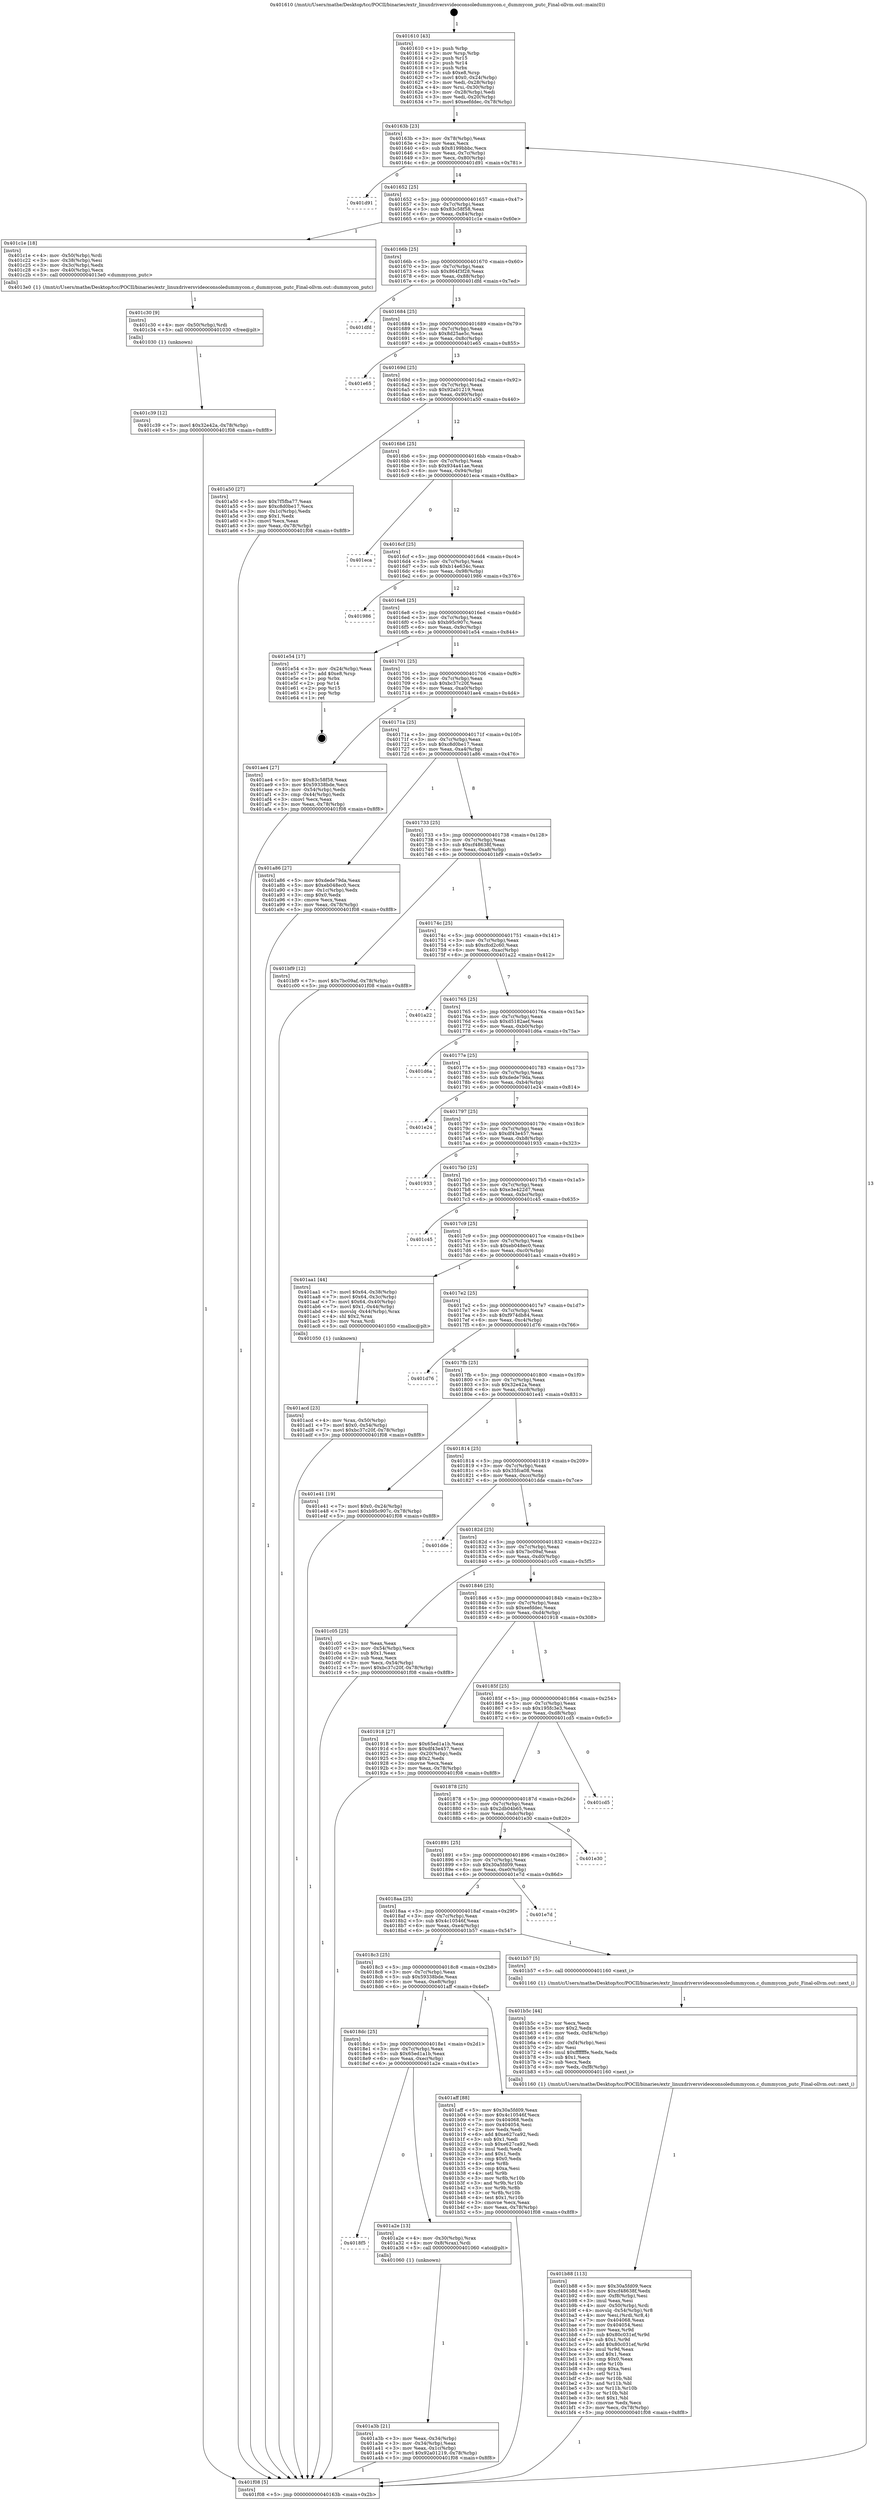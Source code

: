 digraph "0x401610" {
  label = "0x401610 (/mnt/c/Users/mathe/Desktop/tcc/POCII/binaries/extr_linuxdriversvideoconsoledummycon.c_dummycon_putc_Final-ollvm.out::main(0))"
  labelloc = "t"
  node[shape=record]

  Entry [label="",width=0.3,height=0.3,shape=circle,fillcolor=black,style=filled]
  "0x40163b" [label="{
     0x40163b [23]\l
     | [instrs]\l
     &nbsp;&nbsp;0x40163b \<+3\>: mov -0x78(%rbp),%eax\l
     &nbsp;&nbsp;0x40163e \<+2\>: mov %eax,%ecx\l
     &nbsp;&nbsp;0x401640 \<+6\>: sub $0x8199bbbc,%ecx\l
     &nbsp;&nbsp;0x401646 \<+3\>: mov %eax,-0x7c(%rbp)\l
     &nbsp;&nbsp;0x401649 \<+3\>: mov %ecx,-0x80(%rbp)\l
     &nbsp;&nbsp;0x40164c \<+6\>: je 0000000000401d91 \<main+0x781\>\l
  }"]
  "0x401d91" [label="{
     0x401d91\l
  }", style=dashed]
  "0x401652" [label="{
     0x401652 [25]\l
     | [instrs]\l
     &nbsp;&nbsp;0x401652 \<+5\>: jmp 0000000000401657 \<main+0x47\>\l
     &nbsp;&nbsp;0x401657 \<+3\>: mov -0x7c(%rbp),%eax\l
     &nbsp;&nbsp;0x40165a \<+5\>: sub $0x83c58f58,%eax\l
     &nbsp;&nbsp;0x40165f \<+6\>: mov %eax,-0x84(%rbp)\l
     &nbsp;&nbsp;0x401665 \<+6\>: je 0000000000401c1e \<main+0x60e\>\l
  }"]
  Exit [label="",width=0.3,height=0.3,shape=circle,fillcolor=black,style=filled,peripheries=2]
  "0x401c1e" [label="{
     0x401c1e [18]\l
     | [instrs]\l
     &nbsp;&nbsp;0x401c1e \<+4\>: mov -0x50(%rbp),%rdi\l
     &nbsp;&nbsp;0x401c22 \<+3\>: mov -0x38(%rbp),%esi\l
     &nbsp;&nbsp;0x401c25 \<+3\>: mov -0x3c(%rbp),%edx\l
     &nbsp;&nbsp;0x401c28 \<+3\>: mov -0x40(%rbp),%ecx\l
     &nbsp;&nbsp;0x401c2b \<+5\>: call 00000000004013e0 \<dummycon_putc\>\l
     | [calls]\l
     &nbsp;&nbsp;0x4013e0 \{1\} (/mnt/c/Users/mathe/Desktop/tcc/POCII/binaries/extr_linuxdriversvideoconsoledummycon.c_dummycon_putc_Final-ollvm.out::dummycon_putc)\l
  }"]
  "0x40166b" [label="{
     0x40166b [25]\l
     | [instrs]\l
     &nbsp;&nbsp;0x40166b \<+5\>: jmp 0000000000401670 \<main+0x60\>\l
     &nbsp;&nbsp;0x401670 \<+3\>: mov -0x7c(%rbp),%eax\l
     &nbsp;&nbsp;0x401673 \<+5\>: sub $0x864f3f28,%eax\l
     &nbsp;&nbsp;0x401678 \<+6\>: mov %eax,-0x88(%rbp)\l
     &nbsp;&nbsp;0x40167e \<+6\>: je 0000000000401dfd \<main+0x7ed\>\l
  }"]
  "0x401c39" [label="{
     0x401c39 [12]\l
     | [instrs]\l
     &nbsp;&nbsp;0x401c39 \<+7\>: movl $0x32e42a,-0x78(%rbp)\l
     &nbsp;&nbsp;0x401c40 \<+5\>: jmp 0000000000401f08 \<main+0x8f8\>\l
  }"]
  "0x401dfd" [label="{
     0x401dfd\l
  }", style=dashed]
  "0x401684" [label="{
     0x401684 [25]\l
     | [instrs]\l
     &nbsp;&nbsp;0x401684 \<+5\>: jmp 0000000000401689 \<main+0x79\>\l
     &nbsp;&nbsp;0x401689 \<+3\>: mov -0x7c(%rbp),%eax\l
     &nbsp;&nbsp;0x40168c \<+5\>: sub $0x8d25ae5c,%eax\l
     &nbsp;&nbsp;0x401691 \<+6\>: mov %eax,-0x8c(%rbp)\l
     &nbsp;&nbsp;0x401697 \<+6\>: je 0000000000401e65 \<main+0x855\>\l
  }"]
  "0x401c30" [label="{
     0x401c30 [9]\l
     | [instrs]\l
     &nbsp;&nbsp;0x401c30 \<+4\>: mov -0x50(%rbp),%rdi\l
     &nbsp;&nbsp;0x401c34 \<+5\>: call 0000000000401030 \<free@plt\>\l
     | [calls]\l
     &nbsp;&nbsp;0x401030 \{1\} (unknown)\l
  }"]
  "0x401e65" [label="{
     0x401e65\l
  }", style=dashed]
  "0x40169d" [label="{
     0x40169d [25]\l
     | [instrs]\l
     &nbsp;&nbsp;0x40169d \<+5\>: jmp 00000000004016a2 \<main+0x92\>\l
     &nbsp;&nbsp;0x4016a2 \<+3\>: mov -0x7c(%rbp),%eax\l
     &nbsp;&nbsp;0x4016a5 \<+5\>: sub $0x92a01219,%eax\l
     &nbsp;&nbsp;0x4016aa \<+6\>: mov %eax,-0x90(%rbp)\l
     &nbsp;&nbsp;0x4016b0 \<+6\>: je 0000000000401a50 \<main+0x440\>\l
  }"]
  "0x401b88" [label="{
     0x401b88 [113]\l
     | [instrs]\l
     &nbsp;&nbsp;0x401b88 \<+5\>: mov $0x30a5fd09,%ecx\l
     &nbsp;&nbsp;0x401b8d \<+5\>: mov $0xcf48638f,%edx\l
     &nbsp;&nbsp;0x401b92 \<+6\>: mov -0xf8(%rbp),%esi\l
     &nbsp;&nbsp;0x401b98 \<+3\>: imul %eax,%esi\l
     &nbsp;&nbsp;0x401b9b \<+4\>: mov -0x50(%rbp),%rdi\l
     &nbsp;&nbsp;0x401b9f \<+4\>: movslq -0x54(%rbp),%r8\l
     &nbsp;&nbsp;0x401ba3 \<+4\>: mov %esi,(%rdi,%r8,4)\l
     &nbsp;&nbsp;0x401ba7 \<+7\>: mov 0x404068,%eax\l
     &nbsp;&nbsp;0x401bae \<+7\>: mov 0x404054,%esi\l
     &nbsp;&nbsp;0x401bb5 \<+3\>: mov %eax,%r9d\l
     &nbsp;&nbsp;0x401bb8 \<+7\>: sub $0x80c031ef,%r9d\l
     &nbsp;&nbsp;0x401bbf \<+4\>: sub $0x1,%r9d\l
     &nbsp;&nbsp;0x401bc3 \<+7\>: add $0x80c031ef,%r9d\l
     &nbsp;&nbsp;0x401bca \<+4\>: imul %r9d,%eax\l
     &nbsp;&nbsp;0x401bce \<+3\>: and $0x1,%eax\l
     &nbsp;&nbsp;0x401bd1 \<+3\>: cmp $0x0,%eax\l
     &nbsp;&nbsp;0x401bd4 \<+4\>: sete %r10b\l
     &nbsp;&nbsp;0x401bd8 \<+3\>: cmp $0xa,%esi\l
     &nbsp;&nbsp;0x401bdb \<+4\>: setl %r11b\l
     &nbsp;&nbsp;0x401bdf \<+3\>: mov %r10b,%bl\l
     &nbsp;&nbsp;0x401be2 \<+3\>: and %r11b,%bl\l
     &nbsp;&nbsp;0x401be5 \<+3\>: xor %r11b,%r10b\l
     &nbsp;&nbsp;0x401be8 \<+3\>: or %r10b,%bl\l
     &nbsp;&nbsp;0x401beb \<+3\>: test $0x1,%bl\l
     &nbsp;&nbsp;0x401bee \<+3\>: cmovne %edx,%ecx\l
     &nbsp;&nbsp;0x401bf1 \<+3\>: mov %ecx,-0x78(%rbp)\l
     &nbsp;&nbsp;0x401bf4 \<+5\>: jmp 0000000000401f08 \<main+0x8f8\>\l
  }"]
  "0x401a50" [label="{
     0x401a50 [27]\l
     | [instrs]\l
     &nbsp;&nbsp;0x401a50 \<+5\>: mov $0x7f5fba77,%eax\l
     &nbsp;&nbsp;0x401a55 \<+5\>: mov $0xc8d0be17,%ecx\l
     &nbsp;&nbsp;0x401a5a \<+3\>: mov -0x1c(%rbp),%edx\l
     &nbsp;&nbsp;0x401a5d \<+3\>: cmp $0x1,%edx\l
     &nbsp;&nbsp;0x401a60 \<+3\>: cmovl %ecx,%eax\l
     &nbsp;&nbsp;0x401a63 \<+3\>: mov %eax,-0x78(%rbp)\l
     &nbsp;&nbsp;0x401a66 \<+5\>: jmp 0000000000401f08 \<main+0x8f8\>\l
  }"]
  "0x4016b6" [label="{
     0x4016b6 [25]\l
     | [instrs]\l
     &nbsp;&nbsp;0x4016b6 \<+5\>: jmp 00000000004016bb \<main+0xab\>\l
     &nbsp;&nbsp;0x4016bb \<+3\>: mov -0x7c(%rbp),%eax\l
     &nbsp;&nbsp;0x4016be \<+5\>: sub $0x934a41ae,%eax\l
     &nbsp;&nbsp;0x4016c3 \<+6\>: mov %eax,-0x94(%rbp)\l
     &nbsp;&nbsp;0x4016c9 \<+6\>: je 0000000000401eca \<main+0x8ba\>\l
  }"]
  "0x401b5c" [label="{
     0x401b5c [44]\l
     | [instrs]\l
     &nbsp;&nbsp;0x401b5c \<+2\>: xor %ecx,%ecx\l
     &nbsp;&nbsp;0x401b5e \<+5\>: mov $0x2,%edx\l
     &nbsp;&nbsp;0x401b63 \<+6\>: mov %edx,-0xf4(%rbp)\l
     &nbsp;&nbsp;0x401b69 \<+1\>: cltd\l
     &nbsp;&nbsp;0x401b6a \<+6\>: mov -0xf4(%rbp),%esi\l
     &nbsp;&nbsp;0x401b70 \<+2\>: idiv %esi\l
     &nbsp;&nbsp;0x401b72 \<+6\>: imul $0xfffffffe,%edx,%edx\l
     &nbsp;&nbsp;0x401b78 \<+3\>: sub $0x1,%ecx\l
     &nbsp;&nbsp;0x401b7b \<+2\>: sub %ecx,%edx\l
     &nbsp;&nbsp;0x401b7d \<+6\>: mov %edx,-0xf8(%rbp)\l
     &nbsp;&nbsp;0x401b83 \<+5\>: call 0000000000401160 \<next_i\>\l
     | [calls]\l
     &nbsp;&nbsp;0x401160 \{1\} (/mnt/c/Users/mathe/Desktop/tcc/POCII/binaries/extr_linuxdriversvideoconsoledummycon.c_dummycon_putc_Final-ollvm.out::next_i)\l
  }"]
  "0x401eca" [label="{
     0x401eca\l
  }", style=dashed]
  "0x4016cf" [label="{
     0x4016cf [25]\l
     | [instrs]\l
     &nbsp;&nbsp;0x4016cf \<+5\>: jmp 00000000004016d4 \<main+0xc4\>\l
     &nbsp;&nbsp;0x4016d4 \<+3\>: mov -0x7c(%rbp),%eax\l
     &nbsp;&nbsp;0x4016d7 \<+5\>: sub $0xb14e634c,%eax\l
     &nbsp;&nbsp;0x4016dc \<+6\>: mov %eax,-0x98(%rbp)\l
     &nbsp;&nbsp;0x4016e2 \<+6\>: je 0000000000401986 \<main+0x376\>\l
  }"]
  "0x401acd" [label="{
     0x401acd [23]\l
     | [instrs]\l
     &nbsp;&nbsp;0x401acd \<+4\>: mov %rax,-0x50(%rbp)\l
     &nbsp;&nbsp;0x401ad1 \<+7\>: movl $0x0,-0x54(%rbp)\l
     &nbsp;&nbsp;0x401ad8 \<+7\>: movl $0xbc37c20f,-0x78(%rbp)\l
     &nbsp;&nbsp;0x401adf \<+5\>: jmp 0000000000401f08 \<main+0x8f8\>\l
  }"]
  "0x401986" [label="{
     0x401986\l
  }", style=dashed]
  "0x4016e8" [label="{
     0x4016e8 [25]\l
     | [instrs]\l
     &nbsp;&nbsp;0x4016e8 \<+5\>: jmp 00000000004016ed \<main+0xdd\>\l
     &nbsp;&nbsp;0x4016ed \<+3\>: mov -0x7c(%rbp),%eax\l
     &nbsp;&nbsp;0x4016f0 \<+5\>: sub $0xb95c907c,%eax\l
     &nbsp;&nbsp;0x4016f5 \<+6\>: mov %eax,-0x9c(%rbp)\l
     &nbsp;&nbsp;0x4016fb \<+6\>: je 0000000000401e54 \<main+0x844\>\l
  }"]
  "0x401a3b" [label="{
     0x401a3b [21]\l
     | [instrs]\l
     &nbsp;&nbsp;0x401a3b \<+3\>: mov %eax,-0x34(%rbp)\l
     &nbsp;&nbsp;0x401a3e \<+3\>: mov -0x34(%rbp),%eax\l
     &nbsp;&nbsp;0x401a41 \<+3\>: mov %eax,-0x1c(%rbp)\l
     &nbsp;&nbsp;0x401a44 \<+7\>: movl $0x92a01219,-0x78(%rbp)\l
     &nbsp;&nbsp;0x401a4b \<+5\>: jmp 0000000000401f08 \<main+0x8f8\>\l
  }"]
  "0x401e54" [label="{
     0x401e54 [17]\l
     | [instrs]\l
     &nbsp;&nbsp;0x401e54 \<+3\>: mov -0x24(%rbp),%eax\l
     &nbsp;&nbsp;0x401e57 \<+7\>: add $0xe8,%rsp\l
     &nbsp;&nbsp;0x401e5e \<+1\>: pop %rbx\l
     &nbsp;&nbsp;0x401e5f \<+2\>: pop %r14\l
     &nbsp;&nbsp;0x401e61 \<+2\>: pop %r15\l
     &nbsp;&nbsp;0x401e63 \<+1\>: pop %rbp\l
     &nbsp;&nbsp;0x401e64 \<+1\>: ret\l
  }"]
  "0x401701" [label="{
     0x401701 [25]\l
     | [instrs]\l
     &nbsp;&nbsp;0x401701 \<+5\>: jmp 0000000000401706 \<main+0xf6\>\l
     &nbsp;&nbsp;0x401706 \<+3\>: mov -0x7c(%rbp),%eax\l
     &nbsp;&nbsp;0x401709 \<+5\>: sub $0xbc37c20f,%eax\l
     &nbsp;&nbsp;0x40170e \<+6\>: mov %eax,-0xa0(%rbp)\l
     &nbsp;&nbsp;0x401714 \<+6\>: je 0000000000401ae4 \<main+0x4d4\>\l
  }"]
  "0x4018f5" [label="{
     0x4018f5\l
  }", style=dashed]
  "0x401ae4" [label="{
     0x401ae4 [27]\l
     | [instrs]\l
     &nbsp;&nbsp;0x401ae4 \<+5\>: mov $0x83c58f58,%eax\l
     &nbsp;&nbsp;0x401ae9 \<+5\>: mov $0x59338bde,%ecx\l
     &nbsp;&nbsp;0x401aee \<+3\>: mov -0x54(%rbp),%edx\l
     &nbsp;&nbsp;0x401af1 \<+3\>: cmp -0x44(%rbp),%edx\l
     &nbsp;&nbsp;0x401af4 \<+3\>: cmovl %ecx,%eax\l
     &nbsp;&nbsp;0x401af7 \<+3\>: mov %eax,-0x78(%rbp)\l
     &nbsp;&nbsp;0x401afa \<+5\>: jmp 0000000000401f08 \<main+0x8f8\>\l
  }"]
  "0x40171a" [label="{
     0x40171a [25]\l
     | [instrs]\l
     &nbsp;&nbsp;0x40171a \<+5\>: jmp 000000000040171f \<main+0x10f\>\l
     &nbsp;&nbsp;0x40171f \<+3\>: mov -0x7c(%rbp),%eax\l
     &nbsp;&nbsp;0x401722 \<+5\>: sub $0xc8d0be17,%eax\l
     &nbsp;&nbsp;0x401727 \<+6\>: mov %eax,-0xa4(%rbp)\l
     &nbsp;&nbsp;0x40172d \<+6\>: je 0000000000401a86 \<main+0x476\>\l
  }"]
  "0x401a2e" [label="{
     0x401a2e [13]\l
     | [instrs]\l
     &nbsp;&nbsp;0x401a2e \<+4\>: mov -0x30(%rbp),%rax\l
     &nbsp;&nbsp;0x401a32 \<+4\>: mov 0x8(%rax),%rdi\l
     &nbsp;&nbsp;0x401a36 \<+5\>: call 0000000000401060 \<atoi@plt\>\l
     | [calls]\l
     &nbsp;&nbsp;0x401060 \{1\} (unknown)\l
  }"]
  "0x401a86" [label="{
     0x401a86 [27]\l
     | [instrs]\l
     &nbsp;&nbsp;0x401a86 \<+5\>: mov $0xdede79da,%eax\l
     &nbsp;&nbsp;0x401a8b \<+5\>: mov $0xeb048ec0,%ecx\l
     &nbsp;&nbsp;0x401a90 \<+3\>: mov -0x1c(%rbp),%edx\l
     &nbsp;&nbsp;0x401a93 \<+3\>: cmp $0x0,%edx\l
     &nbsp;&nbsp;0x401a96 \<+3\>: cmove %ecx,%eax\l
     &nbsp;&nbsp;0x401a99 \<+3\>: mov %eax,-0x78(%rbp)\l
     &nbsp;&nbsp;0x401a9c \<+5\>: jmp 0000000000401f08 \<main+0x8f8\>\l
  }"]
  "0x401733" [label="{
     0x401733 [25]\l
     | [instrs]\l
     &nbsp;&nbsp;0x401733 \<+5\>: jmp 0000000000401738 \<main+0x128\>\l
     &nbsp;&nbsp;0x401738 \<+3\>: mov -0x7c(%rbp),%eax\l
     &nbsp;&nbsp;0x40173b \<+5\>: sub $0xcf48638f,%eax\l
     &nbsp;&nbsp;0x401740 \<+6\>: mov %eax,-0xa8(%rbp)\l
     &nbsp;&nbsp;0x401746 \<+6\>: je 0000000000401bf9 \<main+0x5e9\>\l
  }"]
  "0x4018dc" [label="{
     0x4018dc [25]\l
     | [instrs]\l
     &nbsp;&nbsp;0x4018dc \<+5\>: jmp 00000000004018e1 \<main+0x2d1\>\l
     &nbsp;&nbsp;0x4018e1 \<+3\>: mov -0x7c(%rbp),%eax\l
     &nbsp;&nbsp;0x4018e4 \<+5\>: sub $0x65ed1a1b,%eax\l
     &nbsp;&nbsp;0x4018e9 \<+6\>: mov %eax,-0xec(%rbp)\l
     &nbsp;&nbsp;0x4018ef \<+6\>: je 0000000000401a2e \<main+0x41e\>\l
  }"]
  "0x401bf9" [label="{
     0x401bf9 [12]\l
     | [instrs]\l
     &nbsp;&nbsp;0x401bf9 \<+7\>: movl $0x7bc09af,-0x78(%rbp)\l
     &nbsp;&nbsp;0x401c00 \<+5\>: jmp 0000000000401f08 \<main+0x8f8\>\l
  }"]
  "0x40174c" [label="{
     0x40174c [25]\l
     | [instrs]\l
     &nbsp;&nbsp;0x40174c \<+5\>: jmp 0000000000401751 \<main+0x141\>\l
     &nbsp;&nbsp;0x401751 \<+3\>: mov -0x7c(%rbp),%eax\l
     &nbsp;&nbsp;0x401754 \<+5\>: sub $0xcfcd2c60,%eax\l
     &nbsp;&nbsp;0x401759 \<+6\>: mov %eax,-0xac(%rbp)\l
     &nbsp;&nbsp;0x40175f \<+6\>: je 0000000000401a22 \<main+0x412\>\l
  }"]
  "0x401aff" [label="{
     0x401aff [88]\l
     | [instrs]\l
     &nbsp;&nbsp;0x401aff \<+5\>: mov $0x30a5fd09,%eax\l
     &nbsp;&nbsp;0x401b04 \<+5\>: mov $0x4c10546f,%ecx\l
     &nbsp;&nbsp;0x401b09 \<+7\>: mov 0x404068,%edx\l
     &nbsp;&nbsp;0x401b10 \<+7\>: mov 0x404054,%esi\l
     &nbsp;&nbsp;0x401b17 \<+2\>: mov %edx,%edi\l
     &nbsp;&nbsp;0x401b19 \<+6\>: add $0xe627ca92,%edi\l
     &nbsp;&nbsp;0x401b1f \<+3\>: sub $0x1,%edi\l
     &nbsp;&nbsp;0x401b22 \<+6\>: sub $0xe627ca92,%edi\l
     &nbsp;&nbsp;0x401b28 \<+3\>: imul %edi,%edx\l
     &nbsp;&nbsp;0x401b2b \<+3\>: and $0x1,%edx\l
     &nbsp;&nbsp;0x401b2e \<+3\>: cmp $0x0,%edx\l
     &nbsp;&nbsp;0x401b31 \<+4\>: sete %r8b\l
     &nbsp;&nbsp;0x401b35 \<+3\>: cmp $0xa,%esi\l
     &nbsp;&nbsp;0x401b38 \<+4\>: setl %r9b\l
     &nbsp;&nbsp;0x401b3c \<+3\>: mov %r8b,%r10b\l
     &nbsp;&nbsp;0x401b3f \<+3\>: and %r9b,%r10b\l
     &nbsp;&nbsp;0x401b42 \<+3\>: xor %r9b,%r8b\l
     &nbsp;&nbsp;0x401b45 \<+3\>: or %r8b,%r10b\l
     &nbsp;&nbsp;0x401b48 \<+4\>: test $0x1,%r10b\l
     &nbsp;&nbsp;0x401b4c \<+3\>: cmovne %ecx,%eax\l
     &nbsp;&nbsp;0x401b4f \<+3\>: mov %eax,-0x78(%rbp)\l
     &nbsp;&nbsp;0x401b52 \<+5\>: jmp 0000000000401f08 \<main+0x8f8\>\l
  }"]
  "0x401a22" [label="{
     0x401a22\l
  }", style=dashed]
  "0x401765" [label="{
     0x401765 [25]\l
     | [instrs]\l
     &nbsp;&nbsp;0x401765 \<+5\>: jmp 000000000040176a \<main+0x15a\>\l
     &nbsp;&nbsp;0x40176a \<+3\>: mov -0x7c(%rbp),%eax\l
     &nbsp;&nbsp;0x40176d \<+5\>: sub $0xd5182aef,%eax\l
     &nbsp;&nbsp;0x401772 \<+6\>: mov %eax,-0xb0(%rbp)\l
     &nbsp;&nbsp;0x401778 \<+6\>: je 0000000000401d6a \<main+0x75a\>\l
  }"]
  "0x4018c3" [label="{
     0x4018c3 [25]\l
     | [instrs]\l
     &nbsp;&nbsp;0x4018c3 \<+5\>: jmp 00000000004018c8 \<main+0x2b8\>\l
     &nbsp;&nbsp;0x4018c8 \<+3\>: mov -0x7c(%rbp),%eax\l
     &nbsp;&nbsp;0x4018cb \<+5\>: sub $0x59338bde,%eax\l
     &nbsp;&nbsp;0x4018d0 \<+6\>: mov %eax,-0xe8(%rbp)\l
     &nbsp;&nbsp;0x4018d6 \<+6\>: je 0000000000401aff \<main+0x4ef\>\l
  }"]
  "0x401d6a" [label="{
     0x401d6a\l
  }", style=dashed]
  "0x40177e" [label="{
     0x40177e [25]\l
     | [instrs]\l
     &nbsp;&nbsp;0x40177e \<+5\>: jmp 0000000000401783 \<main+0x173\>\l
     &nbsp;&nbsp;0x401783 \<+3\>: mov -0x7c(%rbp),%eax\l
     &nbsp;&nbsp;0x401786 \<+5\>: sub $0xdede79da,%eax\l
     &nbsp;&nbsp;0x40178b \<+6\>: mov %eax,-0xb4(%rbp)\l
     &nbsp;&nbsp;0x401791 \<+6\>: je 0000000000401e24 \<main+0x814\>\l
  }"]
  "0x401b57" [label="{
     0x401b57 [5]\l
     | [instrs]\l
     &nbsp;&nbsp;0x401b57 \<+5\>: call 0000000000401160 \<next_i\>\l
     | [calls]\l
     &nbsp;&nbsp;0x401160 \{1\} (/mnt/c/Users/mathe/Desktop/tcc/POCII/binaries/extr_linuxdriversvideoconsoledummycon.c_dummycon_putc_Final-ollvm.out::next_i)\l
  }"]
  "0x401e24" [label="{
     0x401e24\l
  }", style=dashed]
  "0x401797" [label="{
     0x401797 [25]\l
     | [instrs]\l
     &nbsp;&nbsp;0x401797 \<+5\>: jmp 000000000040179c \<main+0x18c\>\l
     &nbsp;&nbsp;0x40179c \<+3\>: mov -0x7c(%rbp),%eax\l
     &nbsp;&nbsp;0x40179f \<+5\>: sub $0xdf43e457,%eax\l
     &nbsp;&nbsp;0x4017a4 \<+6\>: mov %eax,-0xb8(%rbp)\l
     &nbsp;&nbsp;0x4017aa \<+6\>: je 0000000000401933 \<main+0x323\>\l
  }"]
  "0x4018aa" [label="{
     0x4018aa [25]\l
     | [instrs]\l
     &nbsp;&nbsp;0x4018aa \<+5\>: jmp 00000000004018af \<main+0x29f\>\l
     &nbsp;&nbsp;0x4018af \<+3\>: mov -0x7c(%rbp),%eax\l
     &nbsp;&nbsp;0x4018b2 \<+5\>: sub $0x4c10546f,%eax\l
     &nbsp;&nbsp;0x4018b7 \<+6\>: mov %eax,-0xe4(%rbp)\l
     &nbsp;&nbsp;0x4018bd \<+6\>: je 0000000000401b57 \<main+0x547\>\l
  }"]
  "0x401933" [label="{
     0x401933\l
  }", style=dashed]
  "0x4017b0" [label="{
     0x4017b0 [25]\l
     | [instrs]\l
     &nbsp;&nbsp;0x4017b0 \<+5\>: jmp 00000000004017b5 \<main+0x1a5\>\l
     &nbsp;&nbsp;0x4017b5 \<+3\>: mov -0x7c(%rbp),%eax\l
     &nbsp;&nbsp;0x4017b8 \<+5\>: sub $0xe3e422d7,%eax\l
     &nbsp;&nbsp;0x4017bd \<+6\>: mov %eax,-0xbc(%rbp)\l
     &nbsp;&nbsp;0x4017c3 \<+6\>: je 0000000000401c45 \<main+0x635\>\l
  }"]
  "0x401e7d" [label="{
     0x401e7d\l
  }", style=dashed]
  "0x401c45" [label="{
     0x401c45\l
  }", style=dashed]
  "0x4017c9" [label="{
     0x4017c9 [25]\l
     | [instrs]\l
     &nbsp;&nbsp;0x4017c9 \<+5\>: jmp 00000000004017ce \<main+0x1be\>\l
     &nbsp;&nbsp;0x4017ce \<+3\>: mov -0x7c(%rbp),%eax\l
     &nbsp;&nbsp;0x4017d1 \<+5\>: sub $0xeb048ec0,%eax\l
     &nbsp;&nbsp;0x4017d6 \<+6\>: mov %eax,-0xc0(%rbp)\l
     &nbsp;&nbsp;0x4017dc \<+6\>: je 0000000000401aa1 \<main+0x491\>\l
  }"]
  "0x401891" [label="{
     0x401891 [25]\l
     | [instrs]\l
     &nbsp;&nbsp;0x401891 \<+5\>: jmp 0000000000401896 \<main+0x286\>\l
     &nbsp;&nbsp;0x401896 \<+3\>: mov -0x7c(%rbp),%eax\l
     &nbsp;&nbsp;0x401899 \<+5\>: sub $0x30a5fd09,%eax\l
     &nbsp;&nbsp;0x40189e \<+6\>: mov %eax,-0xe0(%rbp)\l
     &nbsp;&nbsp;0x4018a4 \<+6\>: je 0000000000401e7d \<main+0x86d\>\l
  }"]
  "0x401aa1" [label="{
     0x401aa1 [44]\l
     | [instrs]\l
     &nbsp;&nbsp;0x401aa1 \<+7\>: movl $0x64,-0x38(%rbp)\l
     &nbsp;&nbsp;0x401aa8 \<+7\>: movl $0x64,-0x3c(%rbp)\l
     &nbsp;&nbsp;0x401aaf \<+7\>: movl $0x64,-0x40(%rbp)\l
     &nbsp;&nbsp;0x401ab6 \<+7\>: movl $0x1,-0x44(%rbp)\l
     &nbsp;&nbsp;0x401abd \<+4\>: movslq -0x44(%rbp),%rax\l
     &nbsp;&nbsp;0x401ac1 \<+4\>: shl $0x2,%rax\l
     &nbsp;&nbsp;0x401ac5 \<+3\>: mov %rax,%rdi\l
     &nbsp;&nbsp;0x401ac8 \<+5\>: call 0000000000401050 \<malloc@plt\>\l
     | [calls]\l
     &nbsp;&nbsp;0x401050 \{1\} (unknown)\l
  }"]
  "0x4017e2" [label="{
     0x4017e2 [25]\l
     | [instrs]\l
     &nbsp;&nbsp;0x4017e2 \<+5\>: jmp 00000000004017e7 \<main+0x1d7\>\l
     &nbsp;&nbsp;0x4017e7 \<+3\>: mov -0x7c(%rbp),%eax\l
     &nbsp;&nbsp;0x4017ea \<+5\>: sub $0xf974db84,%eax\l
     &nbsp;&nbsp;0x4017ef \<+6\>: mov %eax,-0xc4(%rbp)\l
     &nbsp;&nbsp;0x4017f5 \<+6\>: je 0000000000401d76 \<main+0x766\>\l
  }"]
  "0x401e30" [label="{
     0x401e30\l
  }", style=dashed]
  "0x401d76" [label="{
     0x401d76\l
  }", style=dashed]
  "0x4017fb" [label="{
     0x4017fb [25]\l
     | [instrs]\l
     &nbsp;&nbsp;0x4017fb \<+5\>: jmp 0000000000401800 \<main+0x1f0\>\l
     &nbsp;&nbsp;0x401800 \<+3\>: mov -0x7c(%rbp),%eax\l
     &nbsp;&nbsp;0x401803 \<+5\>: sub $0x32e42a,%eax\l
     &nbsp;&nbsp;0x401808 \<+6\>: mov %eax,-0xc8(%rbp)\l
     &nbsp;&nbsp;0x40180e \<+6\>: je 0000000000401e41 \<main+0x831\>\l
  }"]
  "0x401878" [label="{
     0x401878 [25]\l
     | [instrs]\l
     &nbsp;&nbsp;0x401878 \<+5\>: jmp 000000000040187d \<main+0x26d\>\l
     &nbsp;&nbsp;0x40187d \<+3\>: mov -0x7c(%rbp),%eax\l
     &nbsp;&nbsp;0x401880 \<+5\>: sub $0x2db04b65,%eax\l
     &nbsp;&nbsp;0x401885 \<+6\>: mov %eax,-0xdc(%rbp)\l
     &nbsp;&nbsp;0x40188b \<+6\>: je 0000000000401e30 \<main+0x820\>\l
  }"]
  "0x401e41" [label="{
     0x401e41 [19]\l
     | [instrs]\l
     &nbsp;&nbsp;0x401e41 \<+7\>: movl $0x0,-0x24(%rbp)\l
     &nbsp;&nbsp;0x401e48 \<+7\>: movl $0xb95c907c,-0x78(%rbp)\l
     &nbsp;&nbsp;0x401e4f \<+5\>: jmp 0000000000401f08 \<main+0x8f8\>\l
  }"]
  "0x401814" [label="{
     0x401814 [25]\l
     | [instrs]\l
     &nbsp;&nbsp;0x401814 \<+5\>: jmp 0000000000401819 \<main+0x209\>\l
     &nbsp;&nbsp;0x401819 \<+3\>: mov -0x7c(%rbp),%eax\l
     &nbsp;&nbsp;0x40181c \<+5\>: sub $0x35fca08,%eax\l
     &nbsp;&nbsp;0x401821 \<+6\>: mov %eax,-0xcc(%rbp)\l
     &nbsp;&nbsp;0x401827 \<+6\>: je 0000000000401dde \<main+0x7ce\>\l
  }"]
  "0x401cd5" [label="{
     0x401cd5\l
  }", style=dashed]
  "0x401dde" [label="{
     0x401dde\l
  }", style=dashed]
  "0x40182d" [label="{
     0x40182d [25]\l
     | [instrs]\l
     &nbsp;&nbsp;0x40182d \<+5\>: jmp 0000000000401832 \<main+0x222\>\l
     &nbsp;&nbsp;0x401832 \<+3\>: mov -0x7c(%rbp),%eax\l
     &nbsp;&nbsp;0x401835 \<+5\>: sub $0x7bc09af,%eax\l
     &nbsp;&nbsp;0x40183a \<+6\>: mov %eax,-0xd0(%rbp)\l
     &nbsp;&nbsp;0x401840 \<+6\>: je 0000000000401c05 \<main+0x5f5\>\l
  }"]
  "0x401610" [label="{
     0x401610 [43]\l
     | [instrs]\l
     &nbsp;&nbsp;0x401610 \<+1\>: push %rbp\l
     &nbsp;&nbsp;0x401611 \<+3\>: mov %rsp,%rbp\l
     &nbsp;&nbsp;0x401614 \<+2\>: push %r15\l
     &nbsp;&nbsp;0x401616 \<+2\>: push %r14\l
     &nbsp;&nbsp;0x401618 \<+1\>: push %rbx\l
     &nbsp;&nbsp;0x401619 \<+7\>: sub $0xe8,%rsp\l
     &nbsp;&nbsp;0x401620 \<+7\>: movl $0x0,-0x24(%rbp)\l
     &nbsp;&nbsp;0x401627 \<+3\>: mov %edi,-0x28(%rbp)\l
     &nbsp;&nbsp;0x40162a \<+4\>: mov %rsi,-0x30(%rbp)\l
     &nbsp;&nbsp;0x40162e \<+3\>: mov -0x28(%rbp),%edi\l
     &nbsp;&nbsp;0x401631 \<+3\>: mov %edi,-0x20(%rbp)\l
     &nbsp;&nbsp;0x401634 \<+7\>: movl $0xeefddec,-0x78(%rbp)\l
  }"]
  "0x401c05" [label="{
     0x401c05 [25]\l
     | [instrs]\l
     &nbsp;&nbsp;0x401c05 \<+2\>: xor %eax,%eax\l
     &nbsp;&nbsp;0x401c07 \<+3\>: mov -0x54(%rbp),%ecx\l
     &nbsp;&nbsp;0x401c0a \<+3\>: sub $0x1,%eax\l
     &nbsp;&nbsp;0x401c0d \<+2\>: sub %eax,%ecx\l
     &nbsp;&nbsp;0x401c0f \<+3\>: mov %ecx,-0x54(%rbp)\l
     &nbsp;&nbsp;0x401c12 \<+7\>: movl $0xbc37c20f,-0x78(%rbp)\l
     &nbsp;&nbsp;0x401c19 \<+5\>: jmp 0000000000401f08 \<main+0x8f8\>\l
  }"]
  "0x401846" [label="{
     0x401846 [25]\l
     | [instrs]\l
     &nbsp;&nbsp;0x401846 \<+5\>: jmp 000000000040184b \<main+0x23b\>\l
     &nbsp;&nbsp;0x40184b \<+3\>: mov -0x7c(%rbp),%eax\l
     &nbsp;&nbsp;0x40184e \<+5\>: sub $0xeefddec,%eax\l
     &nbsp;&nbsp;0x401853 \<+6\>: mov %eax,-0xd4(%rbp)\l
     &nbsp;&nbsp;0x401859 \<+6\>: je 0000000000401918 \<main+0x308\>\l
  }"]
  "0x401f08" [label="{
     0x401f08 [5]\l
     | [instrs]\l
     &nbsp;&nbsp;0x401f08 \<+5\>: jmp 000000000040163b \<main+0x2b\>\l
  }"]
  "0x401918" [label="{
     0x401918 [27]\l
     | [instrs]\l
     &nbsp;&nbsp;0x401918 \<+5\>: mov $0x65ed1a1b,%eax\l
     &nbsp;&nbsp;0x40191d \<+5\>: mov $0xdf43e457,%ecx\l
     &nbsp;&nbsp;0x401922 \<+3\>: mov -0x20(%rbp),%edx\l
     &nbsp;&nbsp;0x401925 \<+3\>: cmp $0x2,%edx\l
     &nbsp;&nbsp;0x401928 \<+3\>: cmovne %ecx,%eax\l
     &nbsp;&nbsp;0x40192b \<+3\>: mov %eax,-0x78(%rbp)\l
     &nbsp;&nbsp;0x40192e \<+5\>: jmp 0000000000401f08 \<main+0x8f8\>\l
  }"]
  "0x40185f" [label="{
     0x40185f [25]\l
     | [instrs]\l
     &nbsp;&nbsp;0x40185f \<+5\>: jmp 0000000000401864 \<main+0x254\>\l
     &nbsp;&nbsp;0x401864 \<+3\>: mov -0x7c(%rbp),%eax\l
     &nbsp;&nbsp;0x401867 \<+5\>: sub $0x195fc3e3,%eax\l
     &nbsp;&nbsp;0x40186c \<+6\>: mov %eax,-0xd8(%rbp)\l
     &nbsp;&nbsp;0x401872 \<+6\>: je 0000000000401cd5 \<main+0x6c5\>\l
  }"]
  Entry -> "0x401610" [label=" 1"]
  "0x40163b" -> "0x401d91" [label=" 0"]
  "0x40163b" -> "0x401652" [label=" 14"]
  "0x401e54" -> Exit [label=" 1"]
  "0x401652" -> "0x401c1e" [label=" 1"]
  "0x401652" -> "0x40166b" [label=" 13"]
  "0x401e41" -> "0x401f08" [label=" 1"]
  "0x40166b" -> "0x401dfd" [label=" 0"]
  "0x40166b" -> "0x401684" [label=" 13"]
  "0x401c39" -> "0x401f08" [label=" 1"]
  "0x401684" -> "0x401e65" [label=" 0"]
  "0x401684" -> "0x40169d" [label=" 13"]
  "0x401c30" -> "0x401c39" [label=" 1"]
  "0x40169d" -> "0x401a50" [label=" 1"]
  "0x40169d" -> "0x4016b6" [label=" 12"]
  "0x401c1e" -> "0x401c30" [label=" 1"]
  "0x4016b6" -> "0x401eca" [label=" 0"]
  "0x4016b6" -> "0x4016cf" [label=" 12"]
  "0x401c05" -> "0x401f08" [label=" 1"]
  "0x4016cf" -> "0x401986" [label=" 0"]
  "0x4016cf" -> "0x4016e8" [label=" 12"]
  "0x401bf9" -> "0x401f08" [label=" 1"]
  "0x4016e8" -> "0x401e54" [label=" 1"]
  "0x4016e8" -> "0x401701" [label=" 11"]
  "0x401b88" -> "0x401f08" [label=" 1"]
  "0x401701" -> "0x401ae4" [label=" 2"]
  "0x401701" -> "0x40171a" [label=" 9"]
  "0x401b5c" -> "0x401b88" [label=" 1"]
  "0x40171a" -> "0x401a86" [label=" 1"]
  "0x40171a" -> "0x401733" [label=" 8"]
  "0x401b57" -> "0x401b5c" [label=" 1"]
  "0x401733" -> "0x401bf9" [label=" 1"]
  "0x401733" -> "0x40174c" [label=" 7"]
  "0x401ae4" -> "0x401f08" [label=" 2"]
  "0x40174c" -> "0x401a22" [label=" 0"]
  "0x40174c" -> "0x401765" [label=" 7"]
  "0x401acd" -> "0x401f08" [label=" 1"]
  "0x401765" -> "0x401d6a" [label=" 0"]
  "0x401765" -> "0x40177e" [label=" 7"]
  "0x401a86" -> "0x401f08" [label=" 1"]
  "0x40177e" -> "0x401e24" [label=" 0"]
  "0x40177e" -> "0x401797" [label=" 7"]
  "0x401a50" -> "0x401f08" [label=" 1"]
  "0x401797" -> "0x401933" [label=" 0"]
  "0x401797" -> "0x4017b0" [label=" 7"]
  "0x401a2e" -> "0x401a3b" [label=" 1"]
  "0x4017b0" -> "0x401c45" [label=" 0"]
  "0x4017b0" -> "0x4017c9" [label=" 7"]
  "0x4018dc" -> "0x4018f5" [label=" 0"]
  "0x4017c9" -> "0x401aa1" [label=" 1"]
  "0x4017c9" -> "0x4017e2" [label=" 6"]
  "0x401aff" -> "0x401f08" [label=" 1"]
  "0x4017e2" -> "0x401d76" [label=" 0"]
  "0x4017e2" -> "0x4017fb" [label=" 6"]
  "0x4018c3" -> "0x4018dc" [label=" 1"]
  "0x4017fb" -> "0x401e41" [label=" 1"]
  "0x4017fb" -> "0x401814" [label=" 5"]
  "0x401aa1" -> "0x401acd" [label=" 1"]
  "0x401814" -> "0x401dde" [label=" 0"]
  "0x401814" -> "0x40182d" [label=" 5"]
  "0x4018aa" -> "0x4018c3" [label=" 2"]
  "0x40182d" -> "0x401c05" [label=" 1"]
  "0x40182d" -> "0x401846" [label=" 4"]
  "0x401a3b" -> "0x401f08" [label=" 1"]
  "0x401846" -> "0x401918" [label=" 1"]
  "0x401846" -> "0x40185f" [label=" 3"]
  "0x401918" -> "0x401f08" [label=" 1"]
  "0x401610" -> "0x40163b" [label=" 1"]
  "0x401f08" -> "0x40163b" [label=" 13"]
  "0x4018aa" -> "0x401b57" [label=" 1"]
  "0x40185f" -> "0x401cd5" [label=" 0"]
  "0x40185f" -> "0x401878" [label=" 3"]
  "0x4018c3" -> "0x401aff" [label=" 1"]
  "0x401878" -> "0x401e30" [label=" 0"]
  "0x401878" -> "0x401891" [label=" 3"]
  "0x4018dc" -> "0x401a2e" [label=" 1"]
  "0x401891" -> "0x401e7d" [label=" 0"]
  "0x401891" -> "0x4018aa" [label=" 3"]
}
